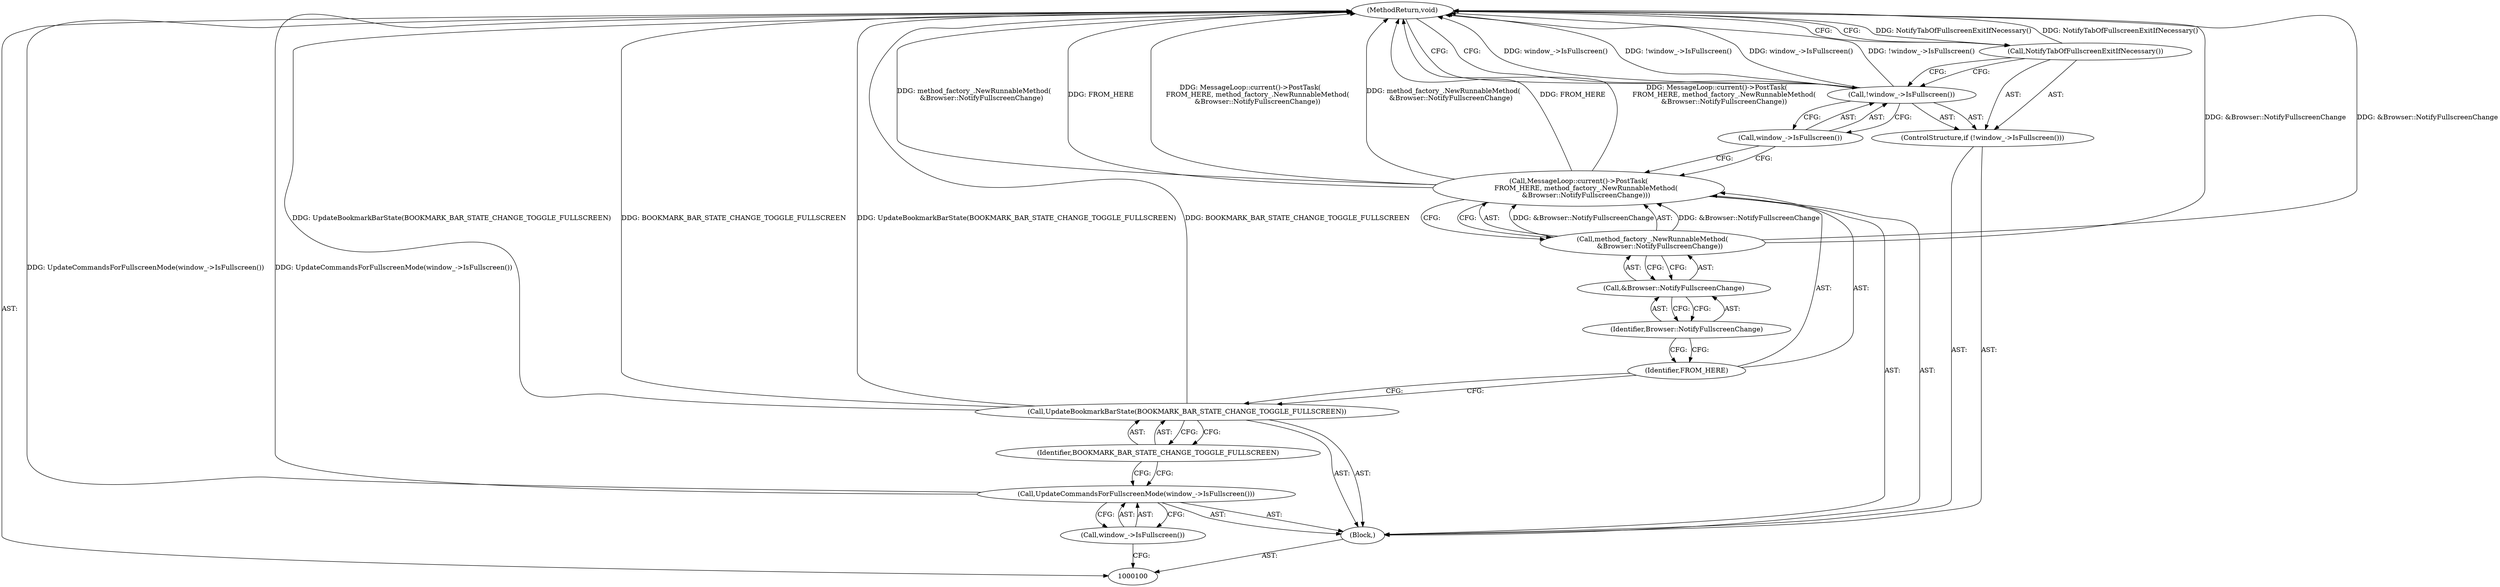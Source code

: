 digraph "1_Chrome_5925dff83699508b5e2735afb0297dfb310e159d_0" {
"1000115" [label="(MethodReturn,void)"];
"1000101" [label="(Block,)"];
"1000102" [label="(Call,UpdateCommandsForFullscreenMode(window_->IsFullscreen()))"];
"1000103" [label="(Call,window_->IsFullscreen())"];
"1000104" [label="(Call,UpdateBookmarkBarState(BOOKMARK_BAR_STATE_CHANGE_TOGGLE_FULLSCREEN))"];
"1000105" [label="(Identifier,BOOKMARK_BAR_STATE_CHANGE_TOGGLE_FULLSCREEN)"];
"1000106" [label="(Call,MessageLoop::current()->PostTask(\n       FROM_HERE, method_factory_.NewRunnableMethod(\n       &Browser::NotifyFullscreenChange)))"];
"1000108" [label="(Call,method_factory_.NewRunnableMethod(\n       &Browser::NotifyFullscreenChange))"];
"1000107" [label="(Identifier,FROM_HERE)"];
"1000109" [label="(Call,&Browser::NotifyFullscreenChange)"];
"1000110" [label="(Identifier,Browser::NotifyFullscreenChange)"];
"1000111" [label="(ControlStructure,if (!window_->IsFullscreen()))"];
"1000112" [label="(Call,!window_->IsFullscreen())"];
"1000113" [label="(Call,window_->IsFullscreen())"];
"1000114" [label="(Call,NotifyTabOfFullscreenExitIfNecessary())"];
"1000115" -> "1000100"  [label="AST: "];
"1000115" -> "1000114"  [label="CFG: "];
"1000115" -> "1000112"  [label="CFG: "];
"1000106" -> "1000115"  [label="DDG: method_factory_.NewRunnableMethod(\n       &Browser::NotifyFullscreenChange)"];
"1000106" -> "1000115"  [label="DDG: FROM_HERE"];
"1000106" -> "1000115"  [label="DDG: MessageLoop::current()->PostTask(\n       FROM_HERE, method_factory_.NewRunnableMethod(\n       &Browser::NotifyFullscreenChange))"];
"1000104" -> "1000115"  [label="DDG: UpdateBookmarkBarState(BOOKMARK_BAR_STATE_CHANGE_TOGGLE_FULLSCREEN)"];
"1000104" -> "1000115"  [label="DDG: BOOKMARK_BAR_STATE_CHANGE_TOGGLE_FULLSCREEN"];
"1000114" -> "1000115"  [label="DDG: NotifyTabOfFullscreenExitIfNecessary()"];
"1000112" -> "1000115"  [label="DDG: window_->IsFullscreen()"];
"1000112" -> "1000115"  [label="DDG: !window_->IsFullscreen()"];
"1000102" -> "1000115"  [label="DDG: UpdateCommandsForFullscreenMode(window_->IsFullscreen())"];
"1000108" -> "1000115"  [label="DDG: &Browser::NotifyFullscreenChange"];
"1000101" -> "1000100"  [label="AST: "];
"1000102" -> "1000101"  [label="AST: "];
"1000104" -> "1000101"  [label="AST: "];
"1000106" -> "1000101"  [label="AST: "];
"1000111" -> "1000101"  [label="AST: "];
"1000102" -> "1000101"  [label="AST: "];
"1000102" -> "1000103"  [label="CFG: "];
"1000103" -> "1000102"  [label="AST: "];
"1000105" -> "1000102"  [label="CFG: "];
"1000102" -> "1000115"  [label="DDG: UpdateCommandsForFullscreenMode(window_->IsFullscreen())"];
"1000103" -> "1000102"  [label="AST: "];
"1000103" -> "1000100"  [label="CFG: "];
"1000102" -> "1000103"  [label="CFG: "];
"1000104" -> "1000101"  [label="AST: "];
"1000104" -> "1000105"  [label="CFG: "];
"1000105" -> "1000104"  [label="AST: "];
"1000107" -> "1000104"  [label="CFG: "];
"1000104" -> "1000115"  [label="DDG: UpdateBookmarkBarState(BOOKMARK_BAR_STATE_CHANGE_TOGGLE_FULLSCREEN)"];
"1000104" -> "1000115"  [label="DDG: BOOKMARK_BAR_STATE_CHANGE_TOGGLE_FULLSCREEN"];
"1000105" -> "1000104"  [label="AST: "];
"1000105" -> "1000102"  [label="CFG: "];
"1000104" -> "1000105"  [label="CFG: "];
"1000106" -> "1000101"  [label="AST: "];
"1000106" -> "1000108"  [label="CFG: "];
"1000107" -> "1000106"  [label="AST: "];
"1000108" -> "1000106"  [label="AST: "];
"1000113" -> "1000106"  [label="CFG: "];
"1000106" -> "1000115"  [label="DDG: method_factory_.NewRunnableMethod(\n       &Browser::NotifyFullscreenChange)"];
"1000106" -> "1000115"  [label="DDG: FROM_HERE"];
"1000106" -> "1000115"  [label="DDG: MessageLoop::current()->PostTask(\n       FROM_HERE, method_factory_.NewRunnableMethod(\n       &Browser::NotifyFullscreenChange))"];
"1000108" -> "1000106"  [label="DDG: &Browser::NotifyFullscreenChange"];
"1000108" -> "1000106"  [label="AST: "];
"1000108" -> "1000109"  [label="CFG: "];
"1000109" -> "1000108"  [label="AST: "];
"1000106" -> "1000108"  [label="CFG: "];
"1000108" -> "1000115"  [label="DDG: &Browser::NotifyFullscreenChange"];
"1000108" -> "1000106"  [label="DDG: &Browser::NotifyFullscreenChange"];
"1000107" -> "1000106"  [label="AST: "];
"1000107" -> "1000104"  [label="CFG: "];
"1000110" -> "1000107"  [label="CFG: "];
"1000109" -> "1000108"  [label="AST: "];
"1000109" -> "1000110"  [label="CFG: "];
"1000110" -> "1000109"  [label="AST: "];
"1000108" -> "1000109"  [label="CFG: "];
"1000110" -> "1000109"  [label="AST: "];
"1000110" -> "1000107"  [label="CFG: "];
"1000109" -> "1000110"  [label="CFG: "];
"1000111" -> "1000101"  [label="AST: "];
"1000112" -> "1000111"  [label="AST: "];
"1000114" -> "1000111"  [label="AST: "];
"1000112" -> "1000111"  [label="AST: "];
"1000112" -> "1000113"  [label="CFG: "];
"1000113" -> "1000112"  [label="AST: "];
"1000114" -> "1000112"  [label="CFG: "];
"1000115" -> "1000112"  [label="CFG: "];
"1000112" -> "1000115"  [label="DDG: window_->IsFullscreen()"];
"1000112" -> "1000115"  [label="DDG: !window_->IsFullscreen()"];
"1000113" -> "1000112"  [label="AST: "];
"1000113" -> "1000106"  [label="CFG: "];
"1000112" -> "1000113"  [label="CFG: "];
"1000114" -> "1000111"  [label="AST: "];
"1000114" -> "1000112"  [label="CFG: "];
"1000115" -> "1000114"  [label="CFG: "];
"1000114" -> "1000115"  [label="DDG: NotifyTabOfFullscreenExitIfNecessary()"];
}
